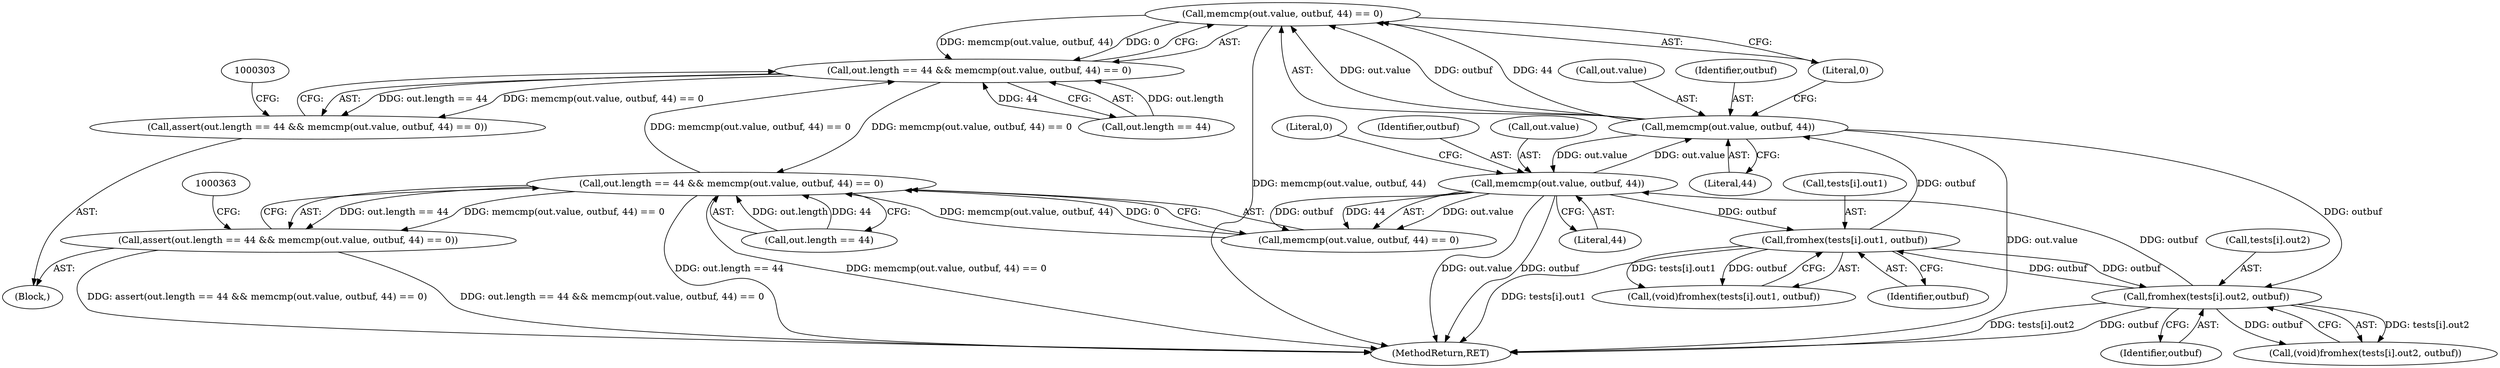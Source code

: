 digraph "0_krb5_82dc33da50338ac84c7b4102dc6513d897d0506a_11@API" {
"1000294" [label="(Call,memcmp(out.value, outbuf, 44) == 0)"];
"1000295" [label="(Call,memcmp(out.value, outbuf, 44))"];
"1000355" [label="(Call,memcmp(out.value, outbuf, 44))"];
"1000340" [label="(Call,fromhex(tests[i].out2, outbuf))"];
"1000280" [label="(Call,fromhex(tests[i].out1, outbuf))"];
"1000288" [label="(Call,out.length == 44 && memcmp(out.value, outbuf, 44) == 0)"];
"1000287" [label="(Call,assert(out.length == 44 && memcmp(out.value, outbuf, 44) == 0))"];
"1000348" [label="(Call,out.length == 44 && memcmp(out.value, outbuf, 44) == 0)"];
"1000347" [label="(Call,assert(out.length == 44 && memcmp(out.value, outbuf, 44) == 0))"];
"1000300" [label="(Literal,44)"];
"1000354" [label="(Call,memcmp(out.value, outbuf, 44) == 0)"];
"1000340" [label="(Call,fromhex(tests[i].out2, outbuf))"];
"1000288" [label="(Call,out.length == 44 && memcmp(out.value, outbuf, 44) == 0)"];
"1000295" [label="(Call,memcmp(out.value, outbuf, 44))"];
"1000294" [label="(Call,memcmp(out.value, outbuf, 44) == 0)"];
"1000280" [label="(Call,fromhex(tests[i].out1, outbuf))"];
"1000406" [label="(MethodReturn,RET)"];
"1000360" [label="(Literal,44)"];
"1000286" [label="(Identifier,outbuf)"];
"1000296" [label="(Call,out.value)"];
"1000281" [label="(Call,tests[i].out1)"];
"1000299" [label="(Identifier,outbuf)"];
"1000338" [label="(Call,(void)fromhex(tests[i].out2, outbuf))"];
"1000348" [label="(Call,out.length == 44 && memcmp(out.value, outbuf, 44) == 0)"];
"1000278" [label="(Call,(void)fromhex(tests[i].out1, outbuf))"];
"1000289" [label="(Call,out.length == 44)"];
"1000341" [label="(Call,tests[i].out2)"];
"1000346" [label="(Identifier,outbuf)"];
"1000359" [label="(Identifier,outbuf)"];
"1000349" [label="(Call,out.length == 44)"];
"1000301" [label="(Literal,0)"];
"1000347" [label="(Call,assert(out.length == 44 && memcmp(out.value, outbuf, 44) == 0))"];
"1000287" [label="(Call,assert(out.length == 44 && memcmp(out.value, outbuf, 44) == 0))"];
"1000355" [label="(Call,memcmp(out.value, outbuf, 44))"];
"1000183" [label="(Block,)"];
"1000356" [label="(Call,out.value)"];
"1000361" [label="(Literal,0)"];
"1000294" -> "1000288"  [label="AST: "];
"1000294" -> "1000301"  [label="CFG: "];
"1000295" -> "1000294"  [label="AST: "];
"1000301" -> "1000294"  [label="AST: "];
"1000288" -> "1000294"  [label="CFG: "];
"1000294" -> "1000406"  [label="DDG: memcmp(out.value, outbuf, 44)"];
"1000294" -> "1000288"  [label="DDG: memcmp(out.value, outbuf, 44)"];
"1000294" -> "1000288"  [label="DDG: 0"];
"1000295" -> "1000294"  [label="DDG: out.value"];
"1000295" -> "1000294"  [label="DDG: outbuf"];
"1000295" -> "1000294"  [label="DDG: 44"];
"1000295" -> "1000300"  [label="CFG: "];
"1000296" -> "1000295"  [label="AST: "];
"1000299" -> "1000295"  [label="AST: "];
"1000300" -> "1000295"  [label="AST: "];
"1000301" -> "1000295"  [label="CFG: "];
"1000295" -> "1000406"  [label="DDG: out.value"];
"1000355" -> "1000295"  [label="DDG: out.value"];
"1000280" -> "1000295"  [label="DDG: outbuf"];
"1000295" -> "1000340"  [label="DDG: outbuf"];
"1000295" -> "1000355"  [label="DDG: out.value"];
"1000355" -> "1000354"  [label="AST: "];
"1000355" -> "1000360"  [label="CFG: "];
"1000356" -> "1000355"  [label="AST: "];
"1000359" -> "1000355"  [label="AST: "];
"1000360" -> "1000355"  [label="AST: "];
"1000361" -> "1000355"  [label="CFG: "];
"1000355" -> "1000406"  [label="DDG: out.value"];
"1000355" -> "1000406"  [label="DDG: outbuf"];
"1000355" -> "1000280"  [label="DDG: outbuf"];
"1000355" -> "1000354"  [label="DDG: out.value"];
"1000355" -> "1000354"  [label="DDG: outbuf"];
"1000355" -> "1000354"  [label="DDG: 44"];
"1000340" -> "1000355"  [label="DDG: outbuf"];
"1000340" -> "1000338"  [label="AST: "];
"1000340" -> "1000346"  [label="CFG: "];
"1000341" -> "1000340"  [label="AST: "];
"1000346" -> "1000340"  [label="AST: "];
"1000338" -> "1000340"  [label="CFG: "];
"1000340" -> "1000406"  [label="DDG: outbuf"];
"1000340" -> "1000406"  [label="DDG: tests[i].out2"];
"1000340" -> "1000280"  [label="DDG: outbuf"];
"1000340" -> "1000338"  [label="DDG: tests[i].out2"];
"1000340" -> "1000338"  [label="DDG: outbuf"];
"1000280" -> "1000340"  [label="DDG: outbuf"];
"1000280" -> "1000278"  [label="AST: "];
"1000280" -> "1000286"  [label="CFG: "];
"1000281" -> "1000280"  [label="AST: "];
"1000286" -> "1000280"  [label="AST: "];
"1000278" -> "1000280"  [label="CFG: "];
"1000280" -> "1000406"  [label="DDG: tests[i].out1"];
"1000280" -> "1000278"  [label="DDG: tests[i].out1"];
"1000280" -> "1000278"  [label="DDG: outbuf"];
"1000288" -> "1000287"  [label="AST: "];
"1000288" -> "1000289"  [label="CFG: "];
"1000289" -> "1000288"  [label="AST: "];
"1000287" -> "1000288"  [label="CFG: "];
"1000288" -> "1000287"  [label="DDG: out.length == 44"];
"1000288" -> "1000287"  [label="DDG: memcmp(out.value, outbuf, 44) == 0"];
"1000289" -> "1000288"  [label="DDG: out.length"];
"1000289" -> "1000288"  [label="DDG: 44"];
"1000348" -> "1000288"  [label="DDG: memcmp(out.value, outbuf, 44) == 0"];
"1000288" -> "1000348"  [label="DDG: memcmp(out.value, outbuf, 44) == 0"];
"1000287" -> "1000183"  [label="AST: "];
"1000303" -> "1000287"  [label="CFG: "];
"1000348" -> "1000347"  [label="AST: "];
"1000348" -> "1000349"  [label="CFG: "];
"1000348" -> "1000354"  [label="CFG: "];
"1000349" -> "1000348"  [label="AST: "];
"1000354" -> "1000348"  [label="AST: "];
"1000347" -> "1000348"  [label="CFG: "];
"1000348" -> "1000406"  [label="DDG: out.length == 44"];
"1000348" -> "1000406"  [label="DDG: memcmp(out.value, outbuf, 44) == 0"];
"1000348" -> "1000347"  [label="DDG: out.length == 44"];
"1000348" -> "1000347"  [label="DDG: memcmp(out.value, outbuf, 44) == 0"];
"1000349" -> "1000348"  [label="DDG: out.length"];
"1000349" -> "1000348"  [label="DDG: 44"];
"1000354" -> "1000348"  [label="DDG: memcmp(out.value, outbuf, 44)"];
"1000354" -> "1000348"  [label="DDG: 0"];
"1000347" -> "1000183"  [label="AST: "];
"1000363" -> "1000347"  [label="CFG: "];
"1000347" -> "1000406"  [label="DDG: out.length == 44 && memcmp(out.value, outbuf, 44) == 0"];
"1000347" -> "1000406"  [label="DDG: assert(out.length == 44 && memcmp(out.value, outbuf, 44) == 0)"];
}
